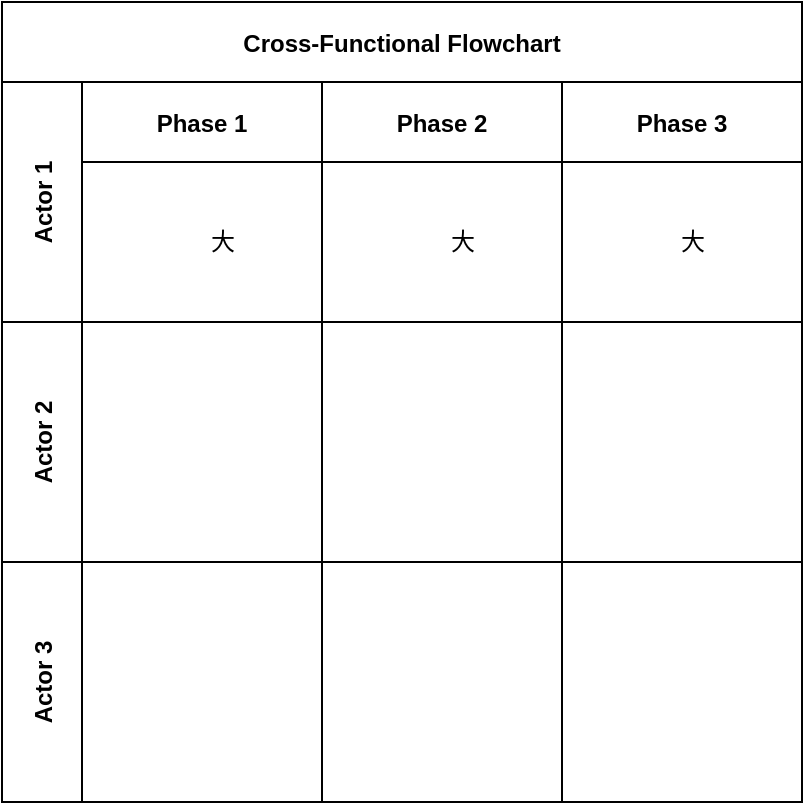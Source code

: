 <mxfile version="15.5.9" type="github">
  <diagram id="XKJYClRaJBAJ5E7k0YCm" name="Page-1">
    <mxGraphModel dx="1422" dy="800" grid="1" gridSize="10" guides="1" tooltips="1" connect="1" arrows="1" fold="1" page="1" pageScale="1" pageWidth="827" pageHeight="1169" math="0" shadow="0">
      <root>
        <mxCell id="0" />
        <mxCell id="1" parent="0" />
        <mxCell id="t02OFnHIu090y9NFTKTd-1" value="Cross-Functional Flowchart" style="shape=table;childLayout=tableLayout;rowLines=0;columnLines=0;startSize=40;collapsible=0;recursiveResize=0;expand=0;pointerEvents=0;fontStyle=1;align=center;" vertex="1" parent="1">
          <mxGeometry x="210" y="210" width="400" height="400" as="geometry" />
        </mxCell>
        <mxCell id="t02OFnHIu090y9NFTKTd-2" value="Actor 1" style="swimlane;horizontal=0;points=[[0,0.5],[1,0.5]];portConstraint=eastwest;startSize=40;collapsible=0;recursiveResize=0;expand=0;pointerEvents=0;fontStyle=1" vertex="1" parent="t02OFnHIu090y9NFTKTd-1">
          <mxGeometry y="40" width="400" height="120" as="geometry" />
        </mxCell>
        <mxCell id="t02OFnHIu090y9NFTKTd-3" value="Phase 1" style="swimlane;connectable=0;startSize=40;collapsible=0;recursiveResize=0;expand=0;pointerEvents=0;" vertex="1" parent="t02OFnHIu090y9NFTKTd-2">
          <mxGeometry x="40" width="120" height="120" as="geometry">
            <mxRectangle width="120" height="120" as="alternateBounds" />
          </mxGeometry>
        </mxCell>
        <mxCell id="t02OFnHIu090y9NFTKTd-4" value="Phase 2" style="swimlane;connectable=0;startSize=40;collapsible=0;recursiveResize=0;expand=0;pointerEvents=0;" vertex="1" parent="t02OFnHIu090y9NFTKTd-2">
          <mxGeometry x="160" width="120" height="120" as="geometry">
            <mxRectangle width="120" height="120" as="alternateBounds" />
          </mxGeometry>
        </mxCell>
        <mxCell id="t02OFnHIu090y9NFTKTd-5" value="Phase 3" style="swimlane;connectable=0;startSize=40;collapsible=0;recursiveResize=0;expand=0;pointerEvents=0;" vertex="1" parent="t02OFnHIu090y9NFTKTd-2">
          <mxGeometry x="280" width="120" height="120" as="geometry">
            <mxRectangle width="120" height="120" as="alternateBounds" />
          </mxGeometry>
        </mxCell>
        <mxCell id="t02OFnHIu090y9NFTKTd-18" value="大" style="text;html=1;align=center;verticalAlign=middle;resizable=0;points=[];autosize=1;strokeColor=none;fillColor=none;" vertex="1" parent="t02OFnHIu090y9NFTKTd-5">
          <mxGeometry x="50" y="70" width="30" height="20" as="geometry" />
        </mxCell>
        <mxCell id="t02OFnHIu090y9NFTKTd-6" value="Actor 2" style="swimlane;horizontal=0;points=[[0,0.5],[1,0.5]];portConstraint=eastwest;startSize=40;collapsible=0;recursiveResize=0;expand=0;pointerEvents=0;" vertex="1" parent="t02OFnHIu090y9NFTKTd-1">
          <mxGeometry y="160" width="400" height="120" as="geometry" />
        </mxCell>
        <mxCell id="t02OFnHIu090y9NFTKTd-7" value="" style="swimlane;connectable=0;startSize=0;collapsible=0;recursiveResize=0;expand=0;pointerEvents=0;" vertex="1" parent="t02OFnHIu090y9NFTKTd-6">
          <mxGeometry x="40" width="120" height="120" as="geometry">
            <mxRectangle width="120" height="120" as="alternateBounds" />
          </mxGeometry>
        </mxCell>
        <mxCell id="t02OFnHIu090y9NFTKTd-8" value="" style="swimlane;connectable=0;startSize=0;collapsible=0;recursiveResize=0;expand=0;pointerEvents=0;" vertex="1" parent="t02OFnHIu090y9NFTKTd-6">
          <mxGeometry x="160" width="120" height="120" as="geometry">
            <mxRectangle width="120" height="120" as="alternateBounds" />
          </mxGeometry>
        </mxCell>
        <mxCell id="t02OFnHIu090y9NFTKTd-9" value="" style="swimlane;connectable=0;startSize=0;collapsible=0;recursiveResize=0;expand=0;pointerEvents=0;" vertex="1" parent="t02OFnHIu090y9NFTKTd-6">
          <mxGeometry x="280" width="120" height="120" as="geometry">
            <mxRectangle width="120" height="120" as="alternateBounds" />
          </mxGeometry>
        </mxCell>
        <mxCell id="t02OFnHIu090y9NFTKTd-10" value="Actor 3" style="swimlane;horizontal=0;points=[[0,0.5],[1,0.5]];portConstraint=eastwest;startSize=40;collapsible=0;recursiveResize=0;expand=0;pointerEvents=0;" vertex="1" parent="t02OFnHIu090y9NFTKTd-1">
          <mxGeometry y="280" width="400" height="120" as="geometry" />
        </mxCell>
        <mxCell id="t02OFnHIu090y9NFTKTd-11" value="" style="swimlane;connectable=0;startSize=0;collapsible=0;recursiveResize=0;expand=0;pointerEvents=0;" vertex="1" parent="t02OFnHIu090y9NFTKTd-10">
          <mxGeometry x="40" width="120" height="120" as="geometry">
            <mxRectangle width="120" height="120" as="alternateBounds" />
          </mxGeometry>
        </mxCell>
        <mxCell id="t02OFnHIu090y9NFTKTd-12" value="" style="swimlane;connectable=0;startSize=0;collapsible=0;recursiveResize=0;expand=0;pointerEvents=0;" vertex="1" parent="t02OFnHIu090y9NFTKTd-10">
          <mxGeometry x="160" width="120" height="120" as="geometry">
            <mxRectangle width="120" height="120" as="alternateBounds" />
          </mxGeometry>
        </mxCell>
        <mxCell id="t02OFnHIu090y9NFTKTd-13" value="" style="swimlane;connectable=0;startSize=0;collapsible=0;recursiveResize=0;expand=0;pointerEvents=0;" vertex="1" parent="t02OFnHIu090y9NFTKTd-10">
          <mxGeometry x="280" width="120" height="120" as="geometry">
            <mxRectangle width="120" height="120" as="alternateBounds" />
          </mxGeometry>
        </mxCell>
        <mxCell id="t02OFnHIu090y9NFTKTd-15" value="大" style="text;html=1;align=center;verticalAlign=middle;resizable=0;points=[];autosize=1;strokeColor=none;fillColor=none;" vertex="1" parent="1">
          <mxGeometry x="305" y="320" width="30" height="20" as="geometry" />
        </mxCell>
        <mxCell id="t02OFnHIu090y9NFTKTd-17" value="大" style="text;html=1;align=center;verticalAlign=middle;resizable=0;points=[];autosize=1;strokeColor=none;fillColor=none;" vertex="1" parent="1">
          <mxGeometry x="425" y="320" width="30" height="20" as="geometry" />
        </mxCell>
      </root>
    </mxGraphModel>
  </diagram>
</mxfile>
